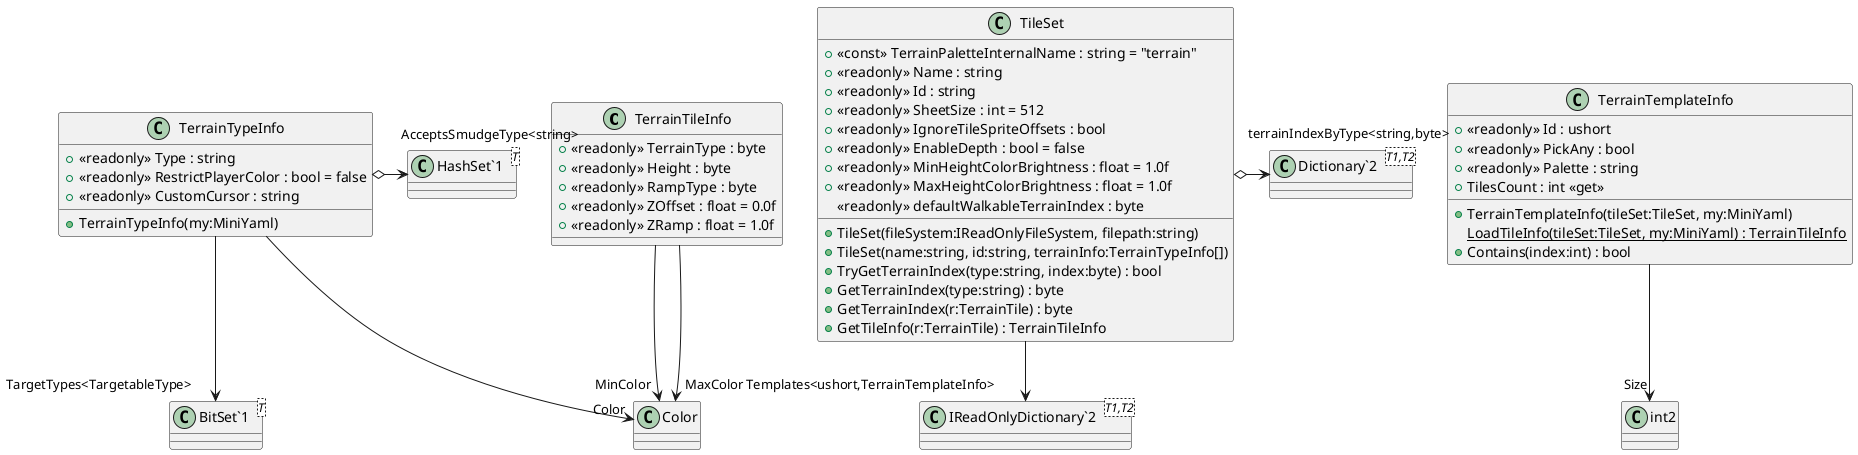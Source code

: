 @startuml
class TerrainTileInfo {
    + <<readonly>> TerrainType : byte
    + <<readonly>> Height : byte
    + <<readonly>> RampType : byte
    + <<readonly>> ZOffset : float = 0.0f
    + <<readonly>> ZRamp : float = 1.0f
}
class TerrainTypeInfo {
    + <<readonly>> Type : string
    + <<readonly>> RestrictPlayerColor : bool = false
    + <<readonly>> CustomCursor : string
    + TerrainTypeInfo(my:MiniYaml)
}
class TerrainTemplateInfo {
    + <<readonly>> Id : ushort
    + <<readonly>> PickAny : bool
    + <<readonly>> Palette : string
    + TerrainTemplateInfo(tileSet:TileSet, my:MiniYaml)
    {static} LoadTileInfo(tileSet:TileSet, my:MiniYaml) : TerrainTileInfo
    + Contains(index:int) : bool
    + TilesCount : int <<get>>
}
class TileSet {
    + <<const>> TerrainPaletteInternalName : string = "terrain"
    + <<readonly>> Name : string
    + <<readonly>> Id : string
    + <<readonly>> SheetSize : int = 512
    + <<readonly>> IgnoreTileSpriteOffsets : bool
    + <<readonly>> EnableDepth : bool = false
    + <<readonly>> MinHeightColorBrightness : float = 1.0f
    + <<readonly>> MaxHeightColorBrightness : float = 1.0f
    <<readonly>> defaultWalkableTerrainIndex : byte
    + TileSet(fileSystem:IReadOnlyFileSystem, filepath:string)
    + TileSet(name:string, id:string, terrainInfo:TerrainTypeInfo[])
    + TryGetTerrainIndex(type:string, index:byte) : bool
    + GetTerrainIndex(type:string) : byte
    + GetTerrainIndex(r:TerrainTile) : byte
    + GetTileInfo(r:TerrainTile) : TerrainTileInfo
}
class "BitSet`1"<T> {
}
class "HashSet`1"<T> {
}
class "IReadOnlyDictionary`2"<T1,T2> {
}
class "Dictionary`2"<T1,T2> {
}
TerrainTileInfo --> "MinColor" Color
TerrainTileInfo --> "MaxColor" Color
TerrainTypeInfo --> "TargetTypes<TargetableType>" "BitSet`1"
TerrainTypeInfo o-> "AcceptsSmudgeType<string>" "HashSet`1"
TerrainTypeInfo --> "Color" Color
TerrainTemplateInfo --> "Size" int2
TileSet --> "Templates<ushort,TerrainTemplateInfo>" "IReadOnlyDictionary`2"
TileSet o-> "terrainIndexByType<string,byte>" "Dictionary`2"
@enduml
